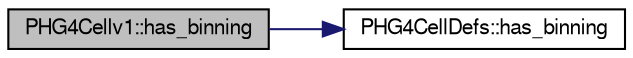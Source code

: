 digraph "PHG4Cellv1::has_binning"
{
  bgcolor="transparent";
  edge [fontname="FreeSans",fontsize="10",labelfontname="FreeSans",labelfontsize="10"];
  node [fontname="FreeSans",fontsize="10",shape=record];
  rankdir="LR";
  Node1 [label="PHG4Cellv1::has_binning",height=0.2,width=0.4,color="black", fillcolor="grey75", style="filled" fontcolor="black"];
  Node1 -> Node2 [color="midnightblue",fontsize="10",style="solid",fontname="FreeSans"];
  Node2 [label="PHG4CellDefs::has_binning",height=0.2,width=0.4,color="black",URL="$d7/dba/namespacePHG4CellDefs.html#abc5bc878df2b923b47e3467a775f7ac5"];
}
